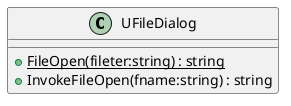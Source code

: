@startuml
class UFileDialog {
    + {static} FileOpen(fileter:string) : string
    + InvokeFileOpen(fname:string) : string
}
@enduml
